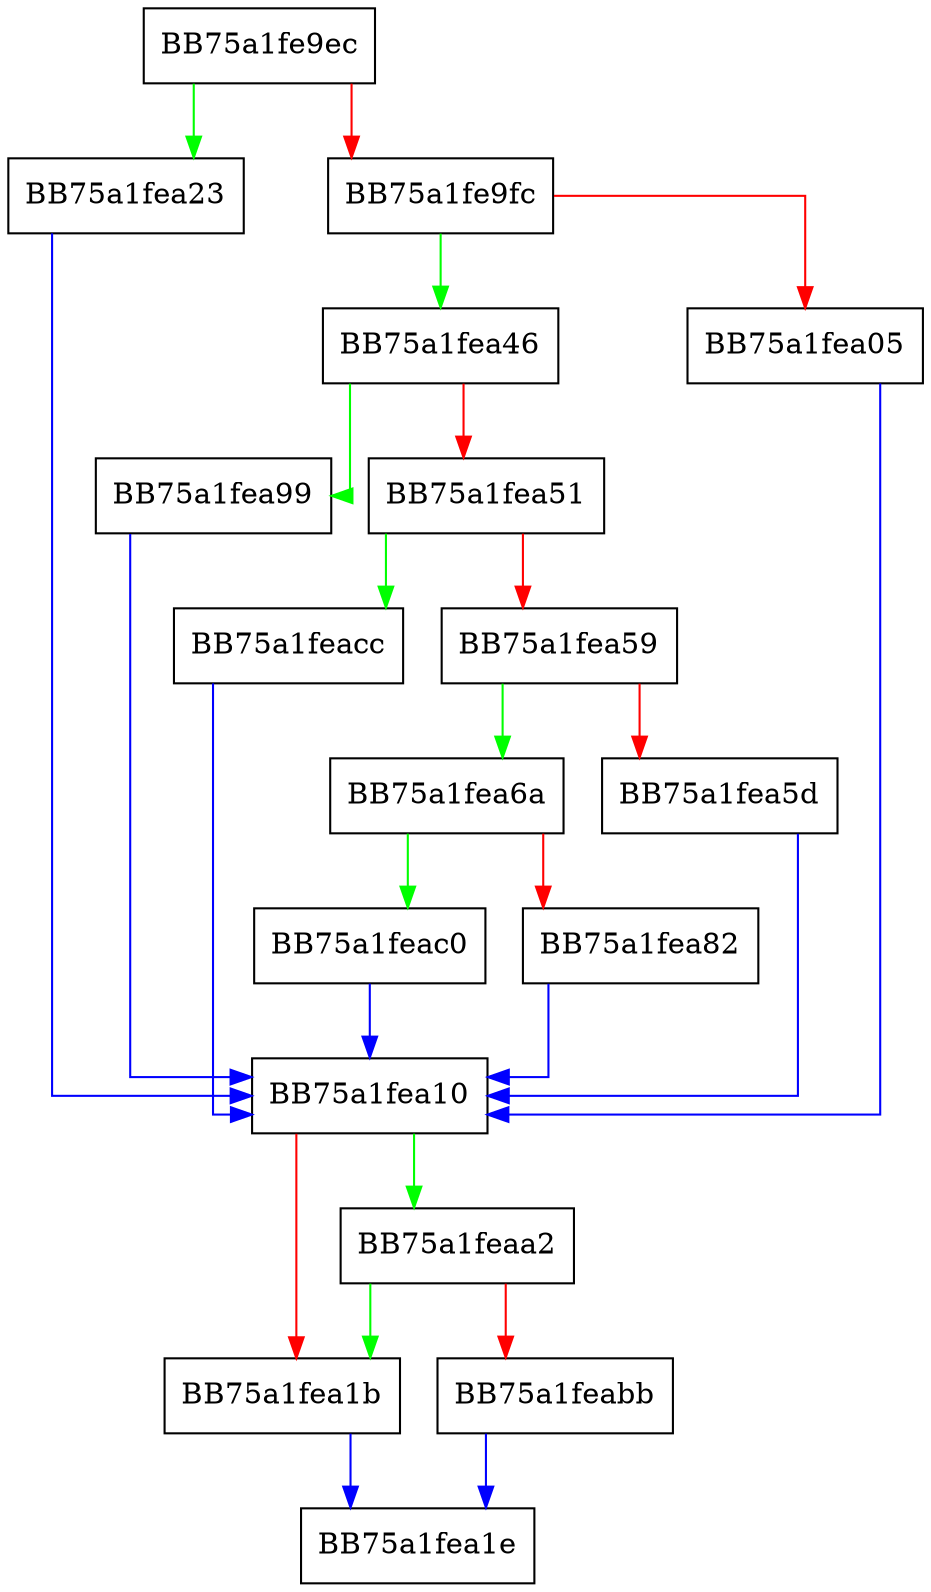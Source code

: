 digraph lua_tointeger {
  node [shape="box"];
  graph [splines=ortho];
  BB75a1fe9ec -> BB75a1fea23 [color="green"];
  BB75a1fe9ec -> BB75a1fe9fc [color="red"];
  BB75a1fe9fc -> BB75a1fea46 [color="green"];
  BB75a1fe9fc -> BB75a1fea05 [color="red"];
  BB75a1fea05 -> BB75a1fea10 [color="blue"];
  BB75a1fea10 -> BB75a1feaa2 [color="green"];
  BB75a1fea10 -> BB75a1fea1b [color="red"];
  BB75a1fea1b -> BB75a1fea1e [color="blue"];
  BB75a1fea23 -> BB75a1fea10 [color="blue"];
  BB75a1fea46 -> BB75a1fea99 [color="green"];
  BB75a1fea46 -> BB75a1fea51 [color="red"];
  BB75a1fea51 -> BB75a1feacc [color="green"];
  BB75a1fea51 -> BB75a1fea59 [color="red"];
  BB75a1fea59 -> BB75a1fea6a [color="green"];
  BB75a1fea59 -> BB75a1fea5d [color="red"];
  BB75a1fea5d -> BB75a1fea10 [color="blue"];
  BB75a1fea6a -> BB75a1feac0 [color="green"];
  BB75a1fea6a -> BB75a1fea82 [color="red"];
  BB75a1fea82 -> BB75a1fea10 [color="blue"];
  BB75a1fea99 -> BB75a1fea10 [color="blue"];
  BB75a1feaa2 -> BB75a1fea1b [color="green"];
  BB75a1feaa2 -> BB75a1feabb [color="red"];
  BB75a1feabb -> BB75a1fea1e [color="blue"];
  BB75a1feac0 -> BB75a1fea10 [color="blue"];
  BB75a1feacc -> BB75a1fea10 [color="blue"];
}